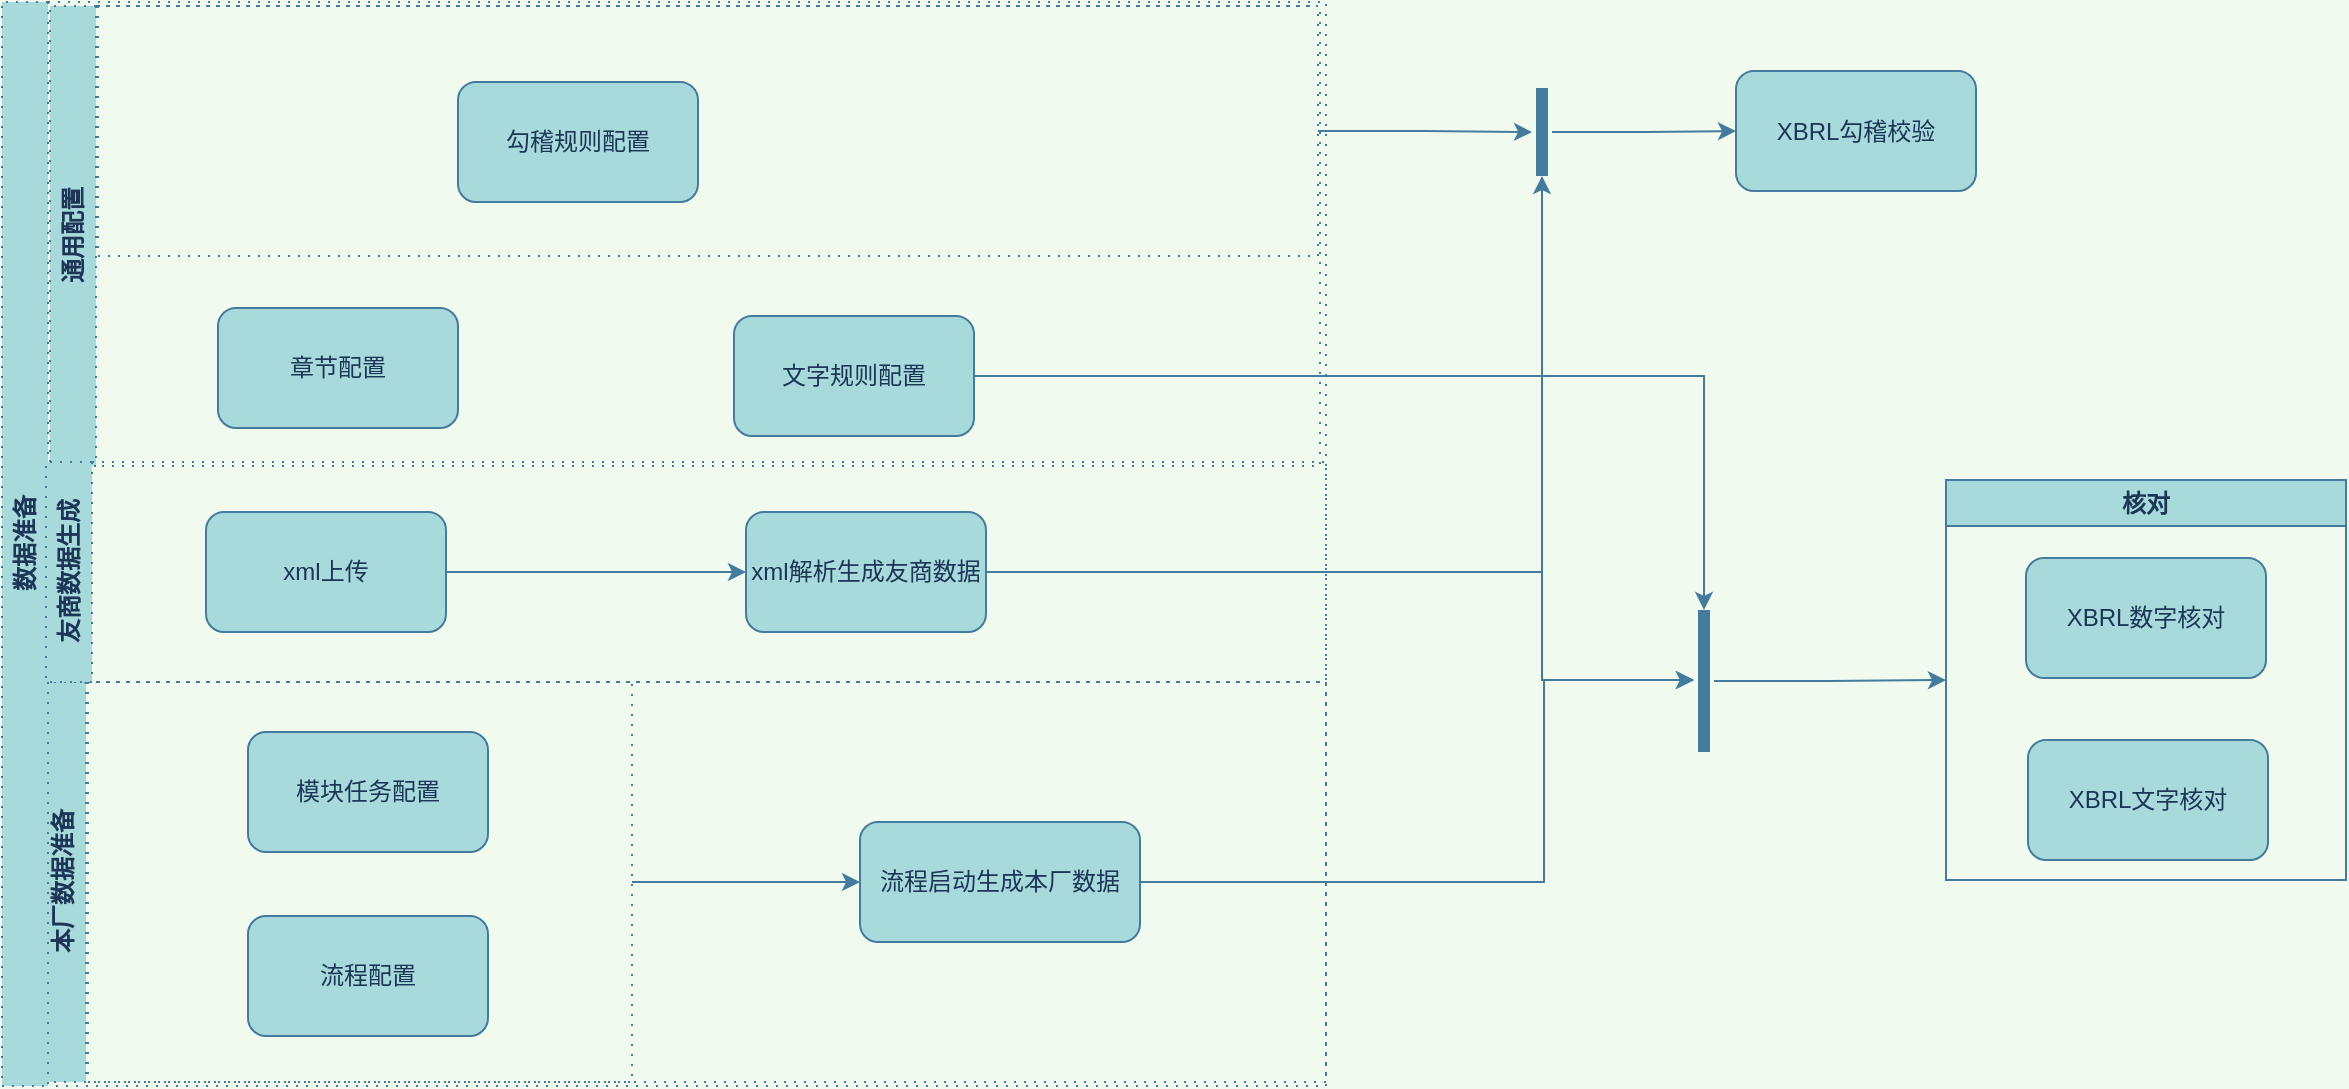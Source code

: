 <mxfile version="20.6.0" type="github">
  <diagram id="prtHgNgQTEPvFCAcTncT" name="Page-1">
    <mxGraphModel dx="1422" dy="786" grid="0" gridSize="10" guides="1" tooltips="1" connect="1" arrows="1" fold="1" page="1" pageScale="1" pageWidth="827" pageHeight="1169" background="#F1FAEE" math="0" shadow="0">
      <root>
        <mxCell id="0" />
        <mxCell id="1" parent="0" />
        <mxCell id="cc9nFWCGJF7RGaZk1ZOp-53" value="本厂数据准备" style="swimlane;horizontal=0;whiteSpace=wrap;html=1;dashed=1;dashPattern=1 4;fillColor=#A8DADC;strokeColor=#457B9D;fontColor=#1D3557;" parent="1" vertex="1">
          <mxGeometry x="94" y="400" width="643" height="200" as="geometry" />
        </mxCell>
        <mxCell id="cc9nFWCGJF7RGaZk1ZOp-65" value="流程启动生成本厂数据" style="rounded=1;whiteSpace=wrap;html=1;fillColor=#A8DADC;strokeColor=#457B9D;fontColor=#1D3557;" parent="cc9nFWCGJF7RGaZk1ZOp-53" vertex="1">
          <mxGeometry x="410" y="70" width="140" height="60" as="geometry" />
        </mxCell>
        <mxCell id="cc9nFWCGJF7RGaZk1ZOp-84" value="XBRL勾稽校验" style="rounded=1;whiteSpace=wrap;html=1;fillColor=#A8DADC;strokeColor=#457B9D;fontColor=#1D3557;" parent="1" vertex="1">
          <mxGeometry x="942" y="94.5" width="120" height="60" as="geometry" />
        </mxCell>
        <mxCell id="cc9nFWCGJF7RGaZk1ZOp-86" value="核对" style="swimlane;whiteSpace=wrap;html=1;fillColor=#A8DADC;strokeColor=#457B9D;fontColor=#1D3557;" parent="1" vertex="1">
          <mxGeometry x="1047" y="299" width="200" height="200" as="geometry" />
        </mxCell>
        <mxCell id="cc9nFWCGJF7RGaZk1ZOp-87" value="XBRL数字核对" style="rounded=1;whiteSpace=wrap;html=1;fillColor=#A8DADC;strokeColor=#457B9D;fontColor=#1D3557;" parent="cc9nFWCGJF7RGaZk1ZOp-86" vertex="1">
          <mxGeometry x="40" y="39" width="120" height="60" as="geometry" />
        </mxCell>
        <mxCell id="cc9nFWCGJF7RGaZk1ZOp-88" value="XBRL文字核对" style="rounded=1;whiteSpace=wrap;html=1;fillColor=#A8DADC;strokeColor=#457B9D;fontColor=#1D3557;" parent="cc9nFWCGJF7RGaZk1ZOp-86" vertex="1">
          <mxGeometry x="41" y="130" width="120" height="60" as="geometry" />
        </mxCell>
        <mxCell id="cc9nFWCGJF7RGaZk1ZOp-93" value="数据准备" style="swimlane;horizontal=0;whiteSpace=wrap;html=1;dashed=1;dashPattern=1 4;fillColor=#A8DADC;strokeColor=#457B9D;fontColor=#1D3557;" parent="1" vertex="1">
          <mxGeometry x="75" y="60" width="662" height="542" as="geometry" />
        </mxCell>
        <mxCell id="cc9nFWCGJF7RGaZk1ZOp-94" value="" style="swimlane;startSize=0;dashed=1;dashPattern=1 4;fillColor=#A8DADC;strokeColor=#457B9D;fontColor=#1D3557;" parent="cc9nFWCGJF7RGaZk1ZOp-93" vertex="1">
          <mxGeometry x="43" y="340" width="272" height="200" as="geometry" />
        </mxCell>
        <mxCell id="cc9nFWCGJF7RGaZk1ZOp-95" value="模块任务配置" style="rounded=1;whiteSpace=wrap;html=1;fillColor=#A8DADC;strokeColor=#457B9D;fontColor=#1D3557;" parent="cc9nFWCGJF7RGaZk1ZOp-94" vertex="1">
          <mxGeometry x="80" y="25" width="120" height="60" as="geometry" />
        </mxCell>
        <mxCell id="cc9nFWCGJF7RGaZk1ZOp-96" value="流程配置" style="rounded=1;whiteSpace=wrap;html=1;fillColor=#A8DADC;strokeColor=#457B9D;fontColor=#1D3557;" parent="cc9nFWCGJF7RGaZk1ZOp-94" vertex="1">
          <mxGeometry x="80" y="117" width="120" height="60" as="geometry" />
        </mxCell>
        <mxCell id="cc9nFWCGJF7RGaZk1ZOp-99" value="通用配置" style="swimlane;horizontal=0;whiteSpace=wrap;html=1;dashed=1;dashPattern=1 4;fillColor=#A8DADC;strokeColor=#457B9D;fontColor=#1D3557;" parent="cc9nFWCGJF7RGaZk1ZOp-93" vertex="1">
          <mxGeometry x="24" y="2" width="635" height="230" as="geometry" />
        </mxCell>
        <mxCell id="cc9nFWCGJF7RGaZk1ZOp-100" value="" style="swimlane;startSize=0;dashed=1;dashPattern=1 4;fillColor=#A8DADC;strokeColor=#457B9D;fontColor=#1D3557;" parent="cc9nFWCGJF7RGaZk1ZOp-99" vertex="1">
          <mxGeometry x="24" width="610" height="125" as="geometry" />
        </mxCell>
        <mxCell id="cc9nFWCGJF7RGaZk1ZOp-54" value="勾稽规则配置" style="rounded=1;whiteSpace=wrap;html=1;fillColor=#A8DADC;strokeColor=#457B9D;fontColor=#1D3557;" parent="cc9nFWCGJF7RGaZk1ZOp-100" vertex="1">
          <mxGeometry x="180" y="38" width="120" height="60" as="geometry" />
        </mxCell>
        <mxCell id="cc9nFWCGJF7RGaZk1ZOp-55" value="章节配置" style="rounded=1;whiteSpace=wrap;html=1;fillColor=#A8DADC;strokeColor=#457B9D;fontColor=#1D3557;" parent="cc9nFWCGJF7RGaZk1ZOp-99" vertex="1">
          <mxGeometry x="84" y="151" width="120" height="60" as="geometry" />
        </mxCell>
        <mxCell id="cc9nFWCGJF7RGaZk1ZOp-58" value="文字规则配置" style="rounded=1;whiteSpace=wrap;html=1;fillColor=#A8DADC;strokeColor=#457B9D;fontColor=#1D3557;" parent="cc9nFWCGJF7RGaZk1ZOp-99" vertex="1">
          <mxGeometry x="342" y="155" width="120" height="60" as="geometry" />
        </mxCell>
        <mxCell id="cc9nFWCGJF7RGaZk1ZOp-36" value="友商数据生成" style="swimlane;horizontal=0;whiteSpace=wrap;html=1;dashed=1;dashPattern=1 4;fillColor=#A8DADC;strokeColor=#457B9D;fontColor=#1D3557;" parent="cc9nFWCGJF7RGaZk1ZOp-93" vertex="1">
          <mxGeometry x="22" y="230" width="640" height="110" as="geometry" />
        </mxCell>
        <mxCell id="cc9nFWCGJF7RGaZk1ZOp-66" style="edgeStyle=orthogonalEdgeStyle;rounded=0;orthogonalLoop=1;jettySize=auto;html=1;labelBackgroundColor=#F1FAEE;strokeColor=#457B9D;fontColor=#1D3557;" parent="cc9nFWCGJF7RGaZk1ZOp-36" source="cc9nFWCGJF7RGaZk1ZOp-56" target="cc9nFWCGJF7RGaZk1ZOp-59" edge="1">
          <mxGeometry relative="1" as="geometry" />
        </mxCell>
        <mxCell id="cc9nFWCGJF7RGaZk1ZOp-56" value="xml上传" style="rounded=1;whiteSpace=wrap;html=1;fillColor=#A8DADC;strokeColor=#457B9D;fontColor=#1D3557;" parent="cc9nFWCGJF7RGaZk1ZOp-36" vertex="1">
          <mxGeometry x="80" y="25" width="120" height="60" as="geometry" />
        </mxCell>
        <mxCell id="cc9nFWCGJF7RGaZk1ZOp-59" value="xml解析生成友商数据" style="rounded=1;whiteSpace=wrap;html=1;fillColor=#A8DADC;strokeColor=#457B9D;fontColor=#1D3557;" parent="cc9nFWCGJF7RGaZk1ZOp-36" vertex="1">
          <mxGeometry x="350" y="25" width="120" height="60" as="geometry" />
        </mxCell>
        <mxCell id="cc9nFWCGJF7RGaZk1ZOp-97" style="edgeStyle=orthogonalEdgeStyle;rounded=0;orthogonalLoop=1;jettySize=auto;html=1;labelBackgroundColor=#F1FAEE;strokeColor=#457B9D;fontColor=#1D3557;" parent="1" source="cc9nFWCGJF7RGaZk1ZOp-94" target="cc9nFWCGJF7RGaZk1ZOp-65" edge="1">
          <mxGeometry relative="1" as="geometry" />
        </mxCell>
        <mxCell id="bTzoLezuBzL7zJ8S3En9-66" style="edgeStyle=orthogonalEdgeStyle;rounded=0;orthogonalLoop=1;jettySize=auto;html=1;labelBackgroundColor=#F1FAEE;strokeColor=#457B9D;fontColor=#1D3557;" edge="1" parent="1" source="bTzoLezuBzL7zJ8S3En9-62" target="cc9nFWCGJF7RGaZk1ZOp-84">
          <mxGeometry relative="1" as="geometry" />
        </mxCell>
        <mxCell id="bTzoLezuBzL7zJ8S3En9-62" value="" style="shape=line;html=1;strokeWidth=6;strokeColor=#457B9D;direction=south;fillColor=#A8DADC;fontColor=#1D3557;" vertex="1" parent="1">
          <mxGeometry x="840" y="103" width="10" height="44" as="geometry" />
        </mxCell>
        <mxCell id="bTzoLezuBzL7zJ8S3En9-68" style="edgeStyle=orthogonalEdgeStyle;rounded=0;orthogonalLoop=1;jettySize=auto;html=1;exitX=1;exitY=0.5;exitDx=0;exitDy=0;labelBackgroundColor=#F1FAEE;strokeColor=#457B9D;fontColor=#1D3557;" edge="1" parent="1" source="cc9nFWCGJF7RGaZk1ZOp-59" target="bTzoLezuBzL7zJ8S3En9-62">
          <mxGeometry relative="1" as="geometry" />
        </mxCell>
        <mxCell id="bTzoLezuBzL7zJ8S3En9-67" style="edgeStyle=orthogonalEdgeStyle;rounded=0;orthogonalLoop=1;jettySize=auto;html=1;labelBackgroundColor=#F1FAEE;strokeColor=#457B9D;fontColor=#1D3557;" edge="1" parent="1" source="cc9nFWCGJF7RGaZk1ZOp-100" target="bTzoLezuBzL7zJ8S3En9-62">
          <mxGeometry relative="1" as="geometry" />
        </mxCell>
        <mxCell id="bTzoLezuBzL7zJ8S3En9-74" style="edgeStyle=orthogonalEdgeStyle;rounded=0;orthogonalLoop=1;jettySize=auto;html=1;entryX=0;entryY=0.5;entryDx=0;entryDy=0;labelBackgroundColor=#F1FAEE;strokeColor=#457B9D;fontColor=#1D3557;" edge="1" parent="1" source="bTzoLezuBzL7zJ8S3En9-69" target="cc9nFWCGJF7RGaZk1ZOp-86">
          <mxGeometry relative="1" as="geometry" />
        </mxCell>
        <mxCell id="bTzoLezuBzL7zJ8S3En9-69" value="" style="shape=line;html=1;strokeWidth=6;strokeColor=#457B9D;direction=south;fillColor=#A8DADC;fontColor=#1D3557;" vertex="1" parent="1">
          <mxGeometry x="921" y="364" width="10" height="71" as="geometry" />
        </mxCell>
        <mxCell id="bTzoLezuBzL7zJ8S3En9-71" style="edgeStyle=orthogonalEdgeStyle;rounded=0;orthogonalLoop=1;jettySize=auto;html=1;exitX=1;exitY=0.5;exitDx=0;exitDy=0;labelBackgroundColor=#F1FAEE;strokeColor=#457B9D;fontColor=#1D3557;" edge="1" parent="1" source="cc9nFWCGJF7RGaZk1ZOp-58" target="bTzoLezuBzL7zJ8S3En9-69">
          <mxGeometry relative="1" as="geometry" />
        </mxCell>
        <mxCell id="bTzoLezuBzL7zJ8S3En9-72" style="edgeStyle=orthogonalEdgeStyle;rounded=0;orthogonalLoop=1;jettySize=auto;html=1;labelBackgroundColor=#F1FAEE;strokeColor=#457B9D;fontColor=#1D3557;" edge="1" parent="1" source="cc9nFWCGJF7RGaZk1ZOp-65" target="bTzoLezuBzL7zJ8S3En9-69">
          <mxGeometry relative="1" as="geometry">
            <Array as="points">
              <mxPoint x="846" y="500" />
              <mxPoint x="846" y="399" />
            </Array>
          </mxGeometry>
        </mxCell>
        <mxCell id="bTzoLezuBzL7zJ8S3En9-73" style="edgeStyle=orthogonalEdgeStyle;rounded=0;orthogonalLoop=1;jettySize=auto;html=1;exitX=1;exitY=0.5;exitDx=0;exitDy=0;labelBackgroundColor=#F1FAEE;strokeColor=#457B9D;fontColor=#1D3557;" edge="1" parent="1" source="cc9nFWCGJF7RGaZk1ZOp-59" target="bTzoLezuBzL7zJ8S3En9-69">
          <mxGeometry relative="1" as="geometry">
            <Array as="points">
              <mxPoint x="845" y="345" />
              <mxPoint x="845" y="399" />
            </Array>
          </mxGeometry>
        </mxCell>
      </root>
    </mxGraphModel>
  </diagram>
</mxfile>
